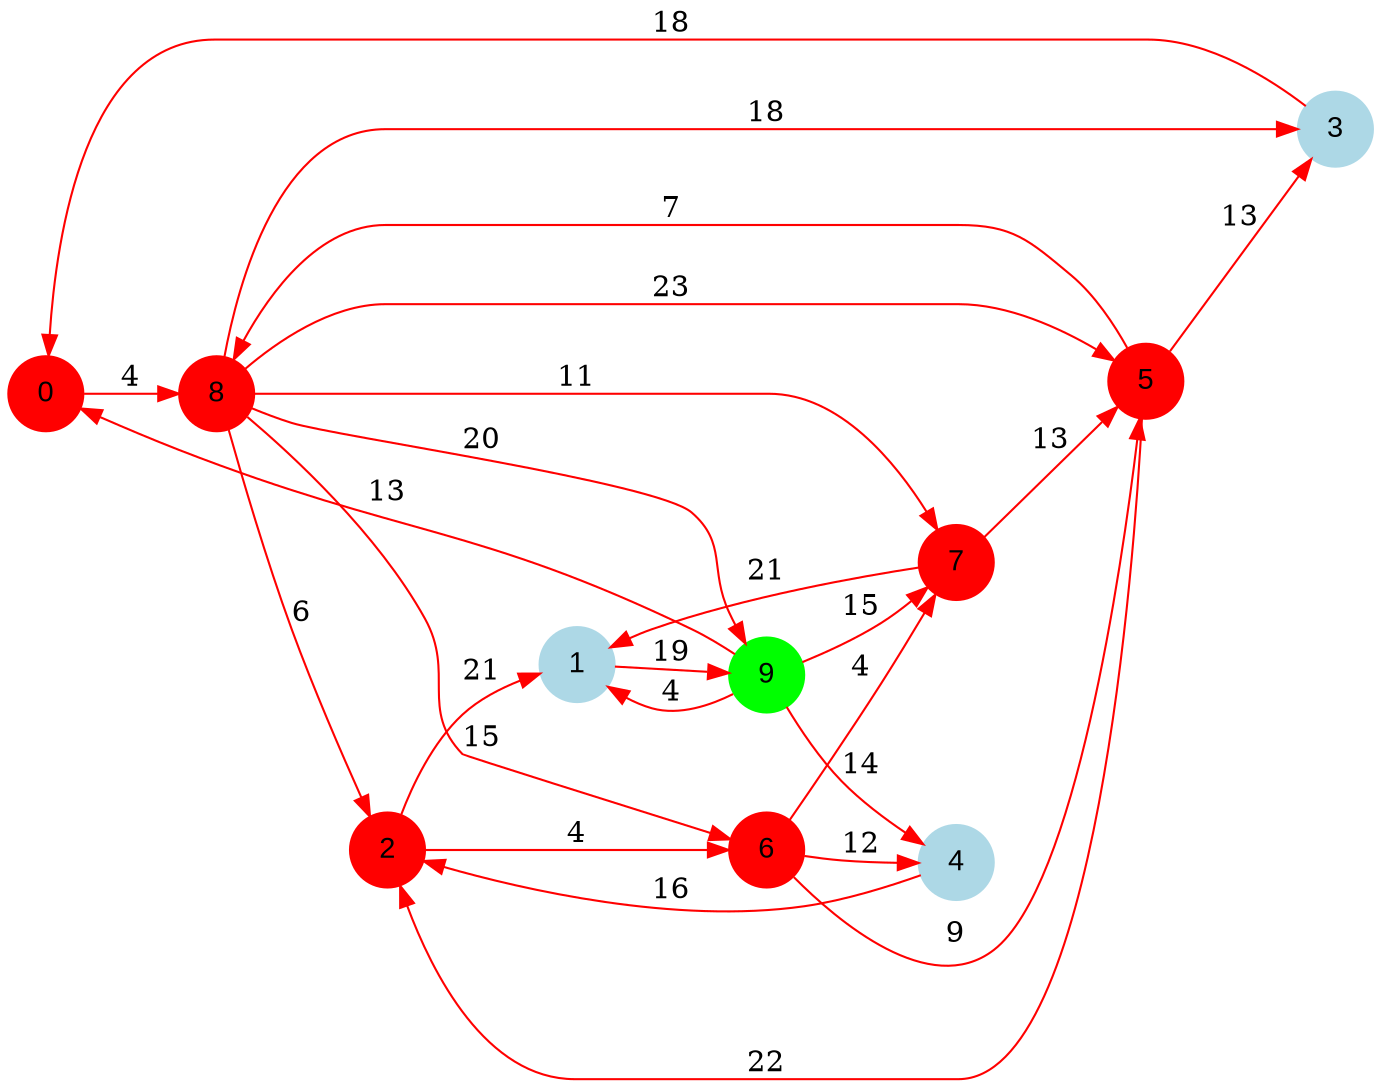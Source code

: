 digraph graphe {
rankdir = LR;
edge [color=red];
0 [fontname="Arial", shape = circle, color=red, style=filled];
1 [fontname="Arial", shape = circle, color=lightblue, style=filled];
2 [fontname="Arial", shape = circle, color=red, style=filled];
3 [fontname="Arial", shape = circle, color=lightblue, style=filled];
4 [fontname="Arial", shape = circle, color=lightblue, style=filled];
5 [fontname="Arial", shape = circle, color=red, style=filled];
6 [fontname="Arial", shape = circle, color=red, style=filled];
7 [fontname="Arial", shape = circle, color=red, style=filled];
8 [fontname="Arial", shape = circle, color=red, style=filled];
9 [fontname="Arial", shape = circle, color=green, style=filled];
	0 -> 8 [label = "4"];
	1 -> 9 [label = "19"];
	2 -> 1 [label = "21"];
	2 -> 6 [label = "4"];
	3 -> 0 [label = "18"];
	4 -> 2 [label = "16"];
	5 -> 2 [label = "22"];
	5 -> 3 [label = "13"];
	5 -> 8 [label = "7"];
	6 -> 4 [label = "12"];
	6 -> 5 [label = "9"];
	6 -> 7 [label = "4"];
	7 -> 1 [label = "21"];
	7 -> 5 [label = "13"];
	8 -> 2 [label = "6"];
	8 -> 3 [label = "18"];
	8 -> 5 [label = "23"];
	8 -> 6 [label = "15"];
	8 -> 7 [label = "11"];
	8 -> 9 [label = "20"];
	9 -> 0 [label = "13"];
	9 -> 1 [label = "4"];
	9 -> 4 [label = "14"];
	9 -> 7 [label = "15"];
}